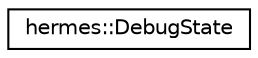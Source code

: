digraph "Graphical Class Hierarchy"
{
 // LATEX_PDF_SIZE
  edge [fontname="Helvetica",fontsize="10",labelfontname="Helvetica",labelfontsize="10"];
  node [fontname="Helvetica",fontsize="10",shape=record];
  rankdir="LR";
  Node0 [label="hermes::DebugState",height=0.2,width=0.4,color="black", fillcolor="white", style="filled",URL="$structhermes_1_1_debug_state.html",tooltip=" "];
}
